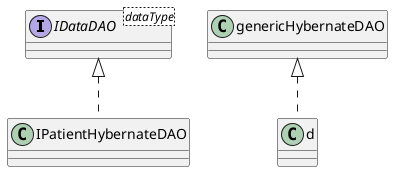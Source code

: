 @startuml
interface IDataDAO<dataType>
IDataDAO <|.. IPatientHybernateDAO

genericHybernateDAO <|.. d  
@enduml

package fr.shazilgerard.findmypatient.controller {
	class IdentityController
}
package fr.shazilgerard.findmypatient.datamodel {
	class User
	class Patient
	
	class UserManagement
	class PatientManagement
	class UserAuthority
}

package fr.shazilgerard.findmypatient.dao {
	interface IDataDAO  
	interface IDAOManagement
	abstract class JDBCDAO
	class UserJDBCDAO
	class PatientJDBCDAO 
}
IDataDAO <|.. JDBCDAO  
IDAOManagement <|.. JDBCDAO
JDBCDAO <|-- UserJDBCDAO
JDBCDAO <|-- PatientJDBCDAO 

IdentityController o-- "1" UserManagement
IdentityController o-- "1" PatientManagement
IdentityController o-- "1" UserAuthority

UserManagement --> User
PatientManagement --> Patient
UserAuthority --> User
UserAuthority <- PatientManagement
UserManagement -> UserAuthority
	
GUIView o-- IdentityController
